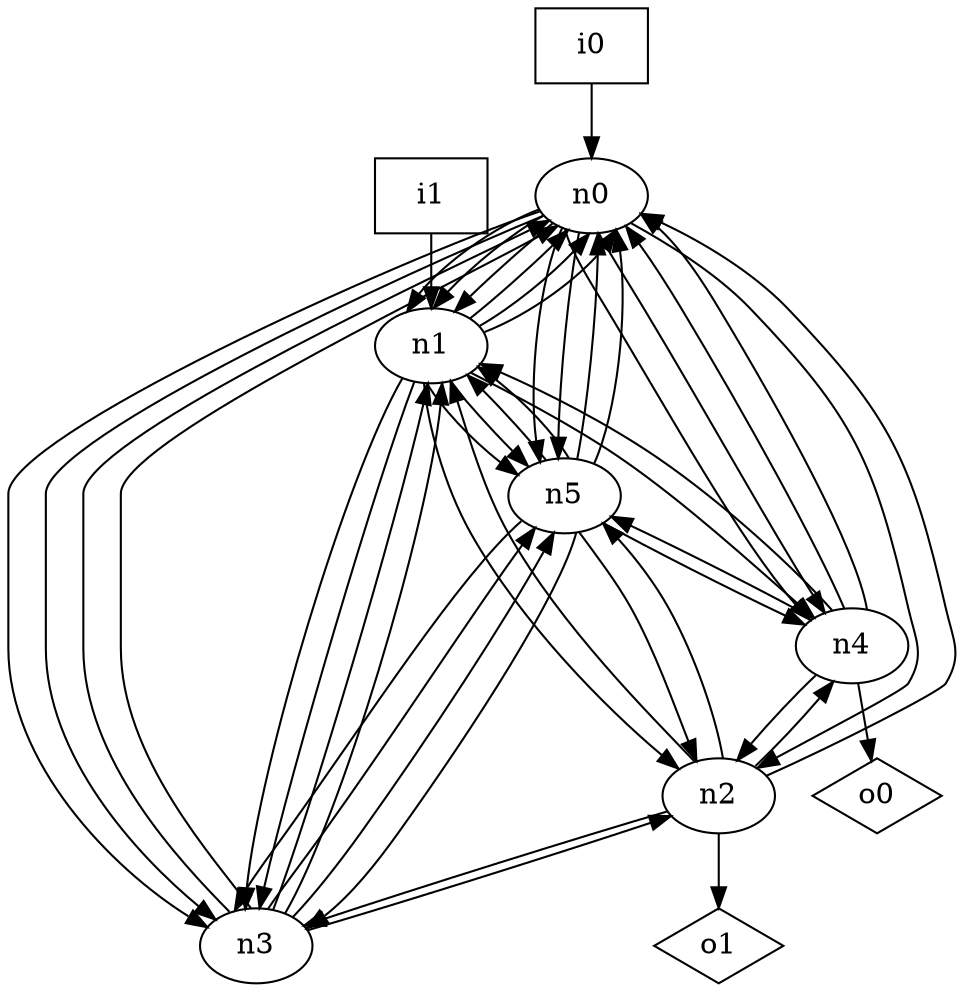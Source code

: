 digraph G {
n0 [label="n0"];
n1 [label="n1"];
n2 [label="n2"];
n3 [label="n3"];
n4 [label="n4"];
n5 [label="n5"];
n6 [label="i0",shape="box"];
n7 [label="i1",shape="box"];
n8 [label="o0",shape="diamond"];
n9 [label="o1",shape="diamond"];
n0 -> n1
n0 -> n1
n0 -> n1
n0 -> n2
n0 -> n3
n0 -> n3
n0 -> n4
n0 -> n4
n0 -> n5
n0 -> n5
n1 -> n0
n1 -> n0
n1 -> n0
n1 -> n2
n1 -> n3
n1 -> n3
n1 -> n4
n1 -> n5
n1 -> n5
n2 -> n0
n2 -> n1
n2 -> n3
n2 -> n4
n2 -> n5
n2 -> n9
n3 -> n0
n3 -> n0
n3 -> n1
n3 -> n1
n3 -> n2
n3 -> n5
n3 -> n5
n4 -> n0
n4 -> n0
n4 -> n1
n4 -> n2
n4 -> n5
n4 -> n8
n5 -> n0
n5 -> n0
n5 -> n1
n5 -> n1
n5 -> n2
n5 -> n3
n5 -> n3
n5 -> n4
n6 -> n0
n7 -> n1
}